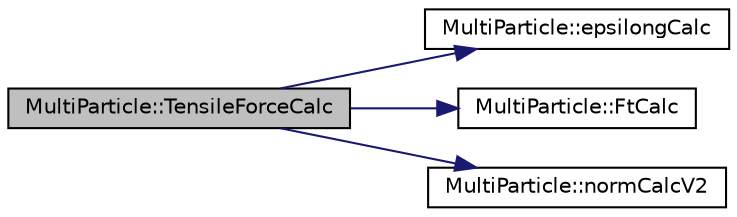 digraph "MultiParticle::TensileForceCalc"
{
 // LATEX_PDF_SIZE
  edge [fontname="Helvetica",fontsize="10",labelfontname="Helvetica",labelfontsize="10"];
  node [fontname="Helvetica",fontsize="10",shape=record];
  rankdir="LR";
  Node1 [label="MultiParticle::TensileForceCalc",height=0.2,width=0.4,color="black", fillcolor="grey75", style="filled", fontcolor="black",tooltip="TensileForceCalc"];
  Node1 -> Node2 [color="midnightblue",fontsize="10",style="solid"];
  Node2 [label="MultiParticle::epsilongCalc",height=0.2,width=0.4,color="black", fillcolor="white", style="filled",URL="$classMultiParticle.html#a755db62cec00c563c1f96e682626ff95",tooltip="垂直ひずみ εj(i+1/2,j)"];
  Node1 -> Node3 [color="midnightblue",fontsize="10",style="solid"];
  Node3 [label="MultiParticle::FtCalc",height=0.2,width=0.4,color="black", fillcolor="white", style="filled",URL="$classMultiParticle.html#a02ec5990d9bfa78272c17e04a202f7f5",tooltip="伸縮力 Ft"];
  Node1 -> Node4 [color="midnightblue",fontsize="10",style="solid"];
  Node4 [label="MultiParticle::normCalcV2",height=0.2,width=0.4,color="black", fillcolor="white", style="filled",URL="$classMultiParticle.html#ad4881f78ea0b3bb6355fdc620ccb10b8",tooltip="vectorAとvectorBによってなすベクトルの長さを計算する"];
}
